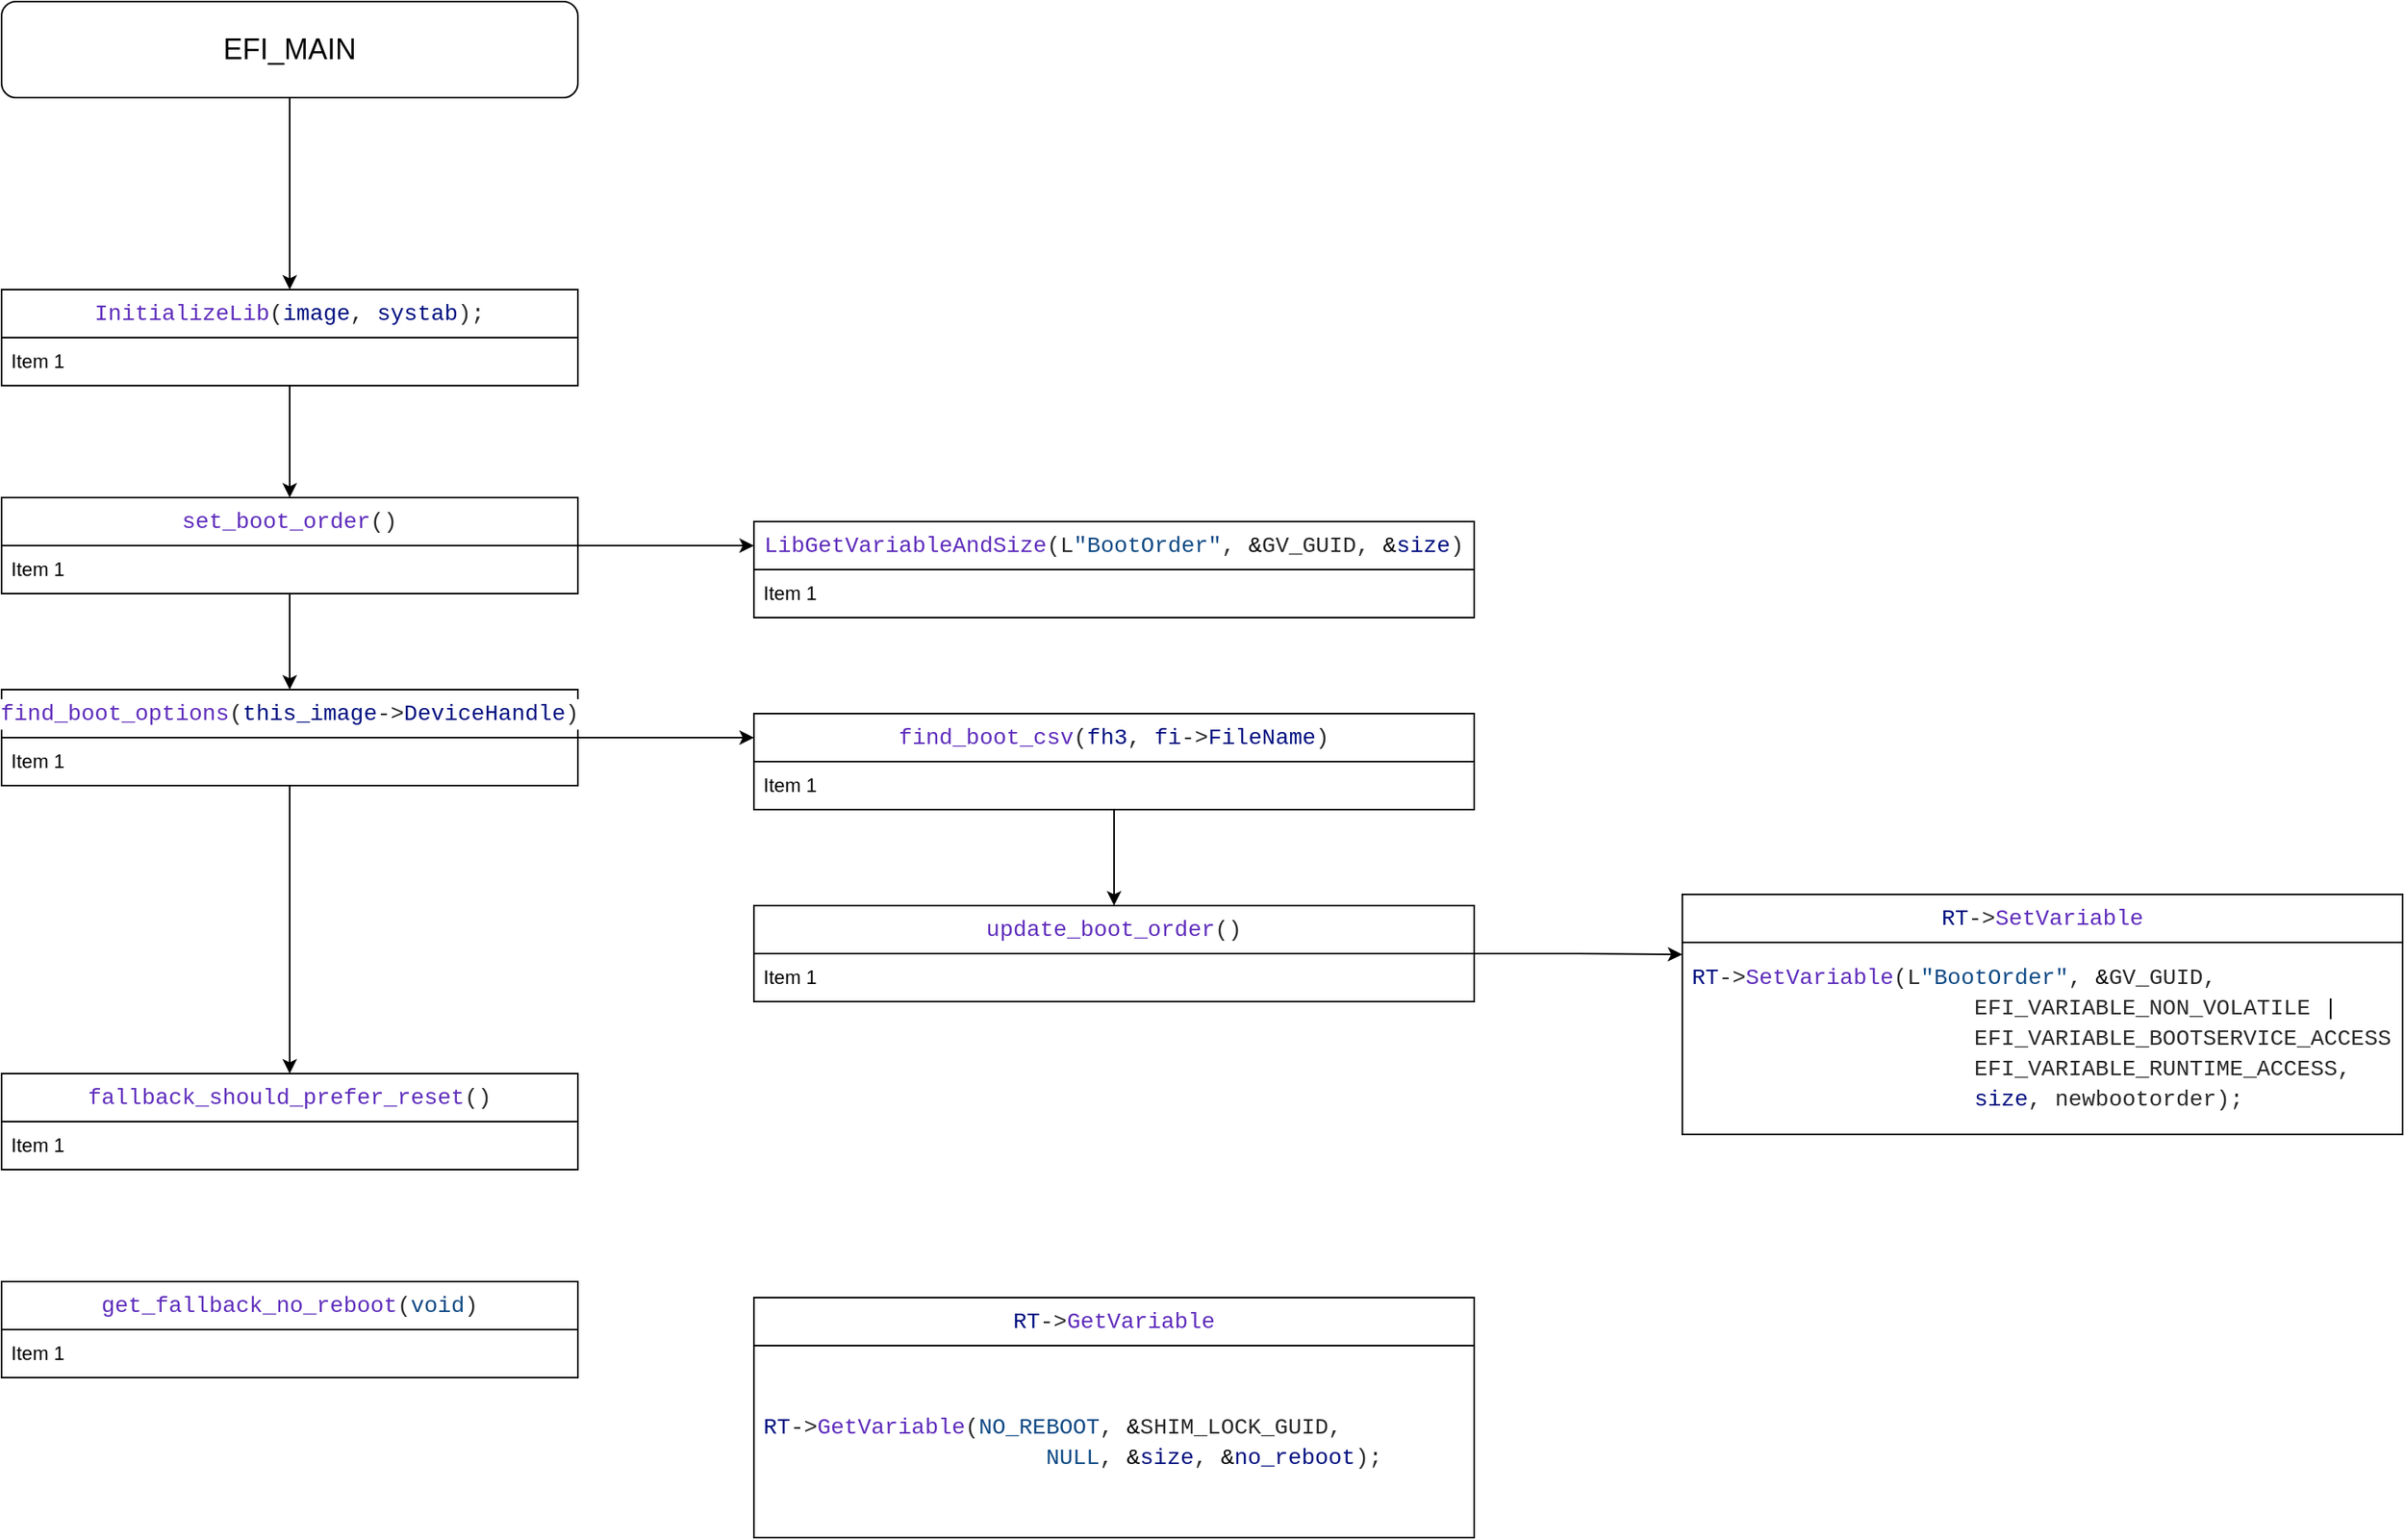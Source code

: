 <mxfile version="24.7.10">
  <diagram name="第 1 页" id="odYojHrCm0CmiDKPlOnr">
    <mxGraphModel dx="2074" dy="1106" grid="1" gridSize="10" guides="1" tooltips="1" connect="1" arrows="1" fold="1" page="1" pageScale="1" pageWidth="827" pageHeight="1169" math="0" shadow="0">
      <root>
        <mxCell id="0" />
        <mxCell id="1" parent="0" />
        <mxCell id="O0gO-bDfntE2QHHJFxez-18" style="edgeStyle=orthogonalEdgeStyle;rounded=0;orthogonalLoop=1;jettySize=auto;html=1;entryX=0.5;entryY=0;entryDx=0;entryDy=0;" edge="1" parent="1" source="O0gO-bDfntE2QHHJFxez-1" target="O0gO-bDfntE2QHHJFxez-2">
          <mxGeometry relative="1" as="geometry" />
        </mxCell>
        <mxCell id="O0gO-bDfntE2QHHJFxez-1" value="&lt;font style=&quot;font-size: 18px;&quot;&gt;EFI_MAIN&lt;/font&gt;" style="rounded=1;whiteSpace=wrap;html=1;" vertex="1" parent="1">
          <mxGeometry x="80" y="150" width="360" height="60" as="geometry" />
        </mxCell>
        <mxCell id="O0gO-bDfntE2QHHJFxez-19" style="edgeStyle=orthogonalEdgeStyle;rounded=0;orthogonalLoop=1;jettySize=auto;html=1;entryX=0.5;entryY=0;entryDx=0;entryDy=0;" edge="1" parent="1" source="O0gO-bDfntE2QHHJFxez-2" target="O0gO-bDfntE2QHHJFxez-6">
          <mxGeometry relative="1" as="geometry" />
        </mxCell>
        <mxCell id="O0gO-bDfntE2QHHJFxez-2" value="&lt;div style=&quot;color: rgb(41, 41, 41); background-color: rgb(255, 255, 255); font-family: Consolas, &amp;quot;Courier New&amp;quot;, monospace; font-size: 14px; line-height: 19px; white-space: pre;&quot;&gt;&lt;span style=&quot;color: #5e2cbc;&quot;&gt;InitializeLib&lt;/span&gt;(&lt;span style=&quot;color: #001080;&quot;&gt;image&lt;/span&gt;, &lt;span style=&quot;color: #001080;&quot;&gt;systab&lt;/span&gt;);&lt;/div&gt;" style="swimlane;fontStyle=0;childLayout=stackLayout;horizontal=1;startSize=30;horizontalStack=0;resizeParent=1;resizeParentMax=0;resizeLast=0;collapsible=1;marginBottom=0;whiteSpace=wrap;html=1;" vertex="1" parent="1">
          <mxGeometry x="80" y="330" width="360" height="60" as="geometry" />
        </mxCell>
        <mxCell id="O0gO-bDfntE2QHHJFxez-3" value="Item 1" style="text;strokeColor=none;fillColor=none;align=left;verticalAlign=middle;spacingLeft=4;spacingRight=4;overflow=hidden;points=[[0,0.5],[1,0.5]];portConstraint=eastwest;rotatable=0;whiteSpace=wrap;html=1;" vertex="1" parent="O0gO-bDfntE2QHHJFxez-2">
          <mxGeometry y="30" width="360" height="30" as="geometry" />
        </mxCell>
        <mxCell id="O0gO-bDfntE2QHHJFxez-20" style="edgeStyle=orthogonalEdgeStyle;rounded=0;orthogonalLoop=1;jettySize=auto;html=1;entryX=0.5;entryY=0;entryDx=0;entryDy=0;" edge="1" parent="1" source="O0gO-bDfntE2QHHJFxez-6" target="O0gO-bDfntE2QHHJFxez-8">
          <mxGeometry relative="1" as="geometry" />
        </mxCell>
        <mxCell id="O0gO-bDfntE2QHHJFxez-23" style="edgeStyle=orthogonalEdgeStyle;rounded=0;orthogonalLoop=1;jettySize=auto;html=1;entryX=0;entryY=0.25;entryDx=0;entryDy=0;" edge="1" parent="1" source="O0gO-bDfntE2QHHJFxez-6" target="O0gO-bDfntE2QHHJFxez-10">
          <mxGeometry relative="1" as="geometry" />
        </mxCell>
        <mxCell id="O0gO-bDfntE2QHHJFxez-6" value="&lt;div style=&quot;color: rgb(41, 41, 41); background-color: rgb(255, 255, 255); font-family: Consolas, &amp;quot;Courier New&amp;quot;, monospace; font-size: 14px; line-height: 19px; white-space: pre;&quot;&gt;&lt;div style=&quot;line-height: 19px;&quot;&gt;&lt;span style=&quot;color: #5e2cbc;&quot;&gt;set_boot_order&lt;/span&gt;()&lt;/div&gt;&lt;/div&gt;" style="swimlane;fontStyle=0;childLayout=stackLayout;horizontal=1;startSize=30;horizontalStack=0;resizeParent=1;resizeParentMax=0;resizeLast=0;collapsible=1;marginBottom=0;whiteSpace=wrap;html=1;" vertex="1" parent="1">
          <mxGeometry x="80" y="460" width="360" height="60" as="geometry" />
        </mxCell>
        <mxCell id="O0gO-bDfntE2QHHJFxez-7" value="Item 1" style="text;strokeColor=none;fillColor=none;align=left;verticalAlign=middle;spacingLeft=4;spacingRight=4;overflow=hidden;points=[[0,0.5],[1,0.5]];portConstraint=eastwest;rotatable=0;whiteSpace=wrap;html=1;" vertex="1" parent="O0gO-bDfntE2QHHJFxez-6">
          <mxGeometry y="30" width="360" height="30" as="geometry" />
        </mxCell>
        <mxCell id="O0gO-bDfntE2QHHJFxez-24" style="edgeStyle=orthogonalEdgeStyle;rounded=0;orthogonalLoop=1;jettySize=auto;html=1;entryX=0;entryY=0.25;entryDx=0;entryDy=0;" edge="1" parent="1" source="O0gO-bDfntE2QHHJFxez-8" target="O0gO-bDfntE2QHHJFxez-12">
          <mxGeometry relative="1" as="geometry" />
        </mxCell>
        <mxCell id="O0gO-bDfntE2QHHJFxez-33" style="edgeStyle=orthogonalEdgeStyle;rounded=0;orthogonalLoop=1;jettySize=auto;html=1;entryX=0.5;entryY=0;entryDx=0;entryDy=0;" edge="1" parent="1" source="O0gO-bDfntE2QHHJFxez-8" target="O0gO-bDfntE2QHHJFxez-27">
          <mxGeometry relative="1" as="geometry" />
        </mxCell>
        <mxCell id="O0gO-bDfntE2QHHJFxez-8" value="&lt;div style=&quot;color: rgb(41, 41, 41); background-color: rgb(255, 255, 255); font-family: Consolas, &amp;quot;Courier New&amp;quot;, monospace; font-size: 14px; line-height: 19px; white-space: pre;&quot;&gt;&lt;div style=&quot;line-height: 19px;&quot;&gt;&lt;div style=&quot;line-height: 19px;&quot;&gt;&lt;span style=&quot;color: #5e2cbc;&quot;&gt;find_boot_options&lt;/span&gt;(&lt;span style=&quot;color: #001080;&quot;&gt;this_image&lt;/span&gt;-&amp;gt;&lt;span style=&quot;color: #001080;&quot;&gt;DeviceHandle&lt;/span&gt;)&lt;/div&gt;&lt;/div&gt;&lt;/div&gt;" style="swimlane;fontStyle=0;childLayout=stackLayout;horizontal=1;startSize=30;horizontalStack=0;resizeParent=1;resizeParentMax=0;resizeLast=0;collapsible=1;marginBottom=0;whiteSpace=wrap;html=1;" vertex="1" parent="1">
          <mxGeometry x="80" y="580" width="360" height="60" as="geometry" />
        </mxCell>
        <mxCell id="O0gO-bDfntE2QHHJFxez-9" value="Item 1" style="text;strokeColor=none;fillColor=none;align=left;verticalAlign=middle;spacingLeft=4;spacingRight=4;overflow=hidden;points=[[0,0.5],[1,0.5]];portConstraint=eastwest;rotatable=0;whiteSpace=wrap;html=1;" vertex="1" parent="O0gO-bDfntE2QHHJFxez-8">
          <mxGeometry y="30" width="360" height="30" as="geometry" />
        </mxCell>
        <mxCell id="O0gO-bDfntE2QHHJFxez-10" value="&lt;div style=&quot;background-color: rgb(255, 255, 255); line-height: 19px;&quot;&gt;&lt;div style=&quot;line-height: 19px;&quot;&gt;&lt;div style=&quot;color: rgb(41, 41, 41); font-family: Consolas, &amp;quot;Courier New&amp;quot;, monospace; font-size: 14px; line-height: 19px; white-space: pre;&quot;&gt;&lt;span style=&quot;color: #5e2cbc;&quot;&gt;LibGetVariableAndSize&lt;/span&gt;(L&lt;span style=&quot;color: #0f4a85;&quot;&gt;&quot;BootOrder&quot;&lt;/span&gt;, &lt;span style=&quot;color: #000000;&quot;&gt;&amp;amp;&lt;/span&gt;GV_GUID, &lt;span style=&quot;color: #000000;&quot;&gt;&amp;amp;&lt;/span&gt;&lt;span style=&quot;color: #001080;&quot;&gt;size&lt;/span&gt;)&lt;/div&gt;&lt;/div&gt;&lt;/div&gt;" style="swimlane;fontStyle=0;childLayout=stackLayout;horizontal=1;startSize=30;horizontalStack=0;resizeParent=1;resizeParentMax=0;resizeLast=0;collapsible=1;marginBottom=0;whiteSpace=wrap;html=1;" vertex="1" parent="1">
          <mxGeometry x="550" y="475" width="450" height="60" as="geometry" />
        </mxCell>
        <mxCell id="O0gO-bDfntE2QHHJFxez-11" value="Item 1" style="text;strokeColor=none;fillColor=none;align=left;verticalAlign=middle;spacingLeft=4;spacingRight=4;overflow=hidden;points=[[0,0.5],[1,0.5]];portConstraint=eastwest;rotatable=0;whiteSpace=wrap;html=1;" vertex="1" parent="O0gO-bDfntE2QHHJFxez-10">
          <mxGeometry y="30" width="450" height="30" as="geometry" />
        </mxCell>
        <mxCell id="O0gO-bDfntE2QHHJFxez-25" style="edgeStyle=orthogonalEdgeStyle;rounded=0;orthogonalLoop=1;jettySize=auto;html=1;entryX=0.5;entryY=0;entryDx=0;entryDy=0;" edge="1" parent="1" source="O0gO-bDfntE2QHHJFxez-12" target="O0gO-bDfntE2QHHJFxez-14">
          <mxGeometry relative="1" as="geometry" />
        </mxCell>
        <mxCell id="O0gO-bDfntE2QHHJFxez-12" value="&lt;div style=&quot;background-color: rgb(255, 255, 255); line-height: 19px;&quot;&gt;&lt;div style=&quot;line-height: 19px;&quot;&gt;&lt;div style=&quot;color: rgb(41, 41, 41); font-family: Consolas, &amp;quot;Courier New&amp;quot;, monospace; font-size: 14px; line-height: 19px; white-space: pre;&quot;&gt;&lt;div style=&quot;line-height: 19px;&quot;&gt;&lt;span style=&quot;color: #5e2cbc;&quot;&gt;find_boot_csv&lt;/span&gt;(&lt;span style=&quot;color: #001080;&quot;&gt;fh3&lt;/span&gt;, &lt;span style=&quot;color: #001080;&quot;&gt;fi&lt;/span&gt;-&amp;gt;&lt;span style=&quot;color: #001080;&quot;&gt;FileName&lt;/span&gt;)&lt;/div&gt;&lt;/div&gt;&lt;/div&gt;&lt;/div&gt;" style="swimlane;fontStyle=0;childLayout=stackLayout;horizontal=1;startSize=30;horizontalStack=0;resizeParent=1;resizeParentMax=0;resizeLast=0;collapsible=1;marginBottom=0;whiteSpace=wrap;html=1;" vertex="1" parent="1">
          <mxGeometry x="550" y="595" width="450" height="60" as="geometry" />
        </mxCell>
        <mxCell id="O0gO-bDfntE2QHHJFxez-13" value="Item 1" style="text;strokeColor=none;fillColor=none;align=left;verticalAlign=middle;spacingLeft=4;spacingRight=4;overflow=hidden;points=[[0,0.5],[1,0.5]];portConstraint=eastwest;rotatable=0;whiteSpace=wrap;html=1;" vertex="1" parent="O0gO-bDfntE2QHHJFxez-12">
          <mxGeometry y="30" width="450" height="30" as="geometry" />
        </mxCell>
        <mxCell id="O0gO-bDfntE2QHHJFxez-26" style="edgeStyle=orthogonalEdgeStyle;rounded=0;orthogonalLoop=1;jettySize=auto;html=1;entryX=0;entryY=0.25;entryDx=0;entryDy=0;" edge="1" parent="1" source="O0gO-bDfntE2QHHJFxez-14" target="O0gO-bDfntE2QHHJFxez-16">
          <mxGeometry relative="1" as="geometry" />
        </mxCell>
        <mxCell id="O0gO-bDfntE2QHHJFxez-14" value="&lt;div style=&quot;background-color: rgb(255, 255, 255); line-height: 19px;&quot;&gt;&lt;div style=&quot;line-height: 19px;&quot;&gt;&lt;div style=&quot;color: rgb(41, 41, 41); font-family: Consolas, &amp;quot;Courier New&amp;quot;, monospace; font-size: 14px; line-height: 19px; white-space: pre;&quot;&gt;&lt;div style=&quot;line-height: 19px;&quot;&gt;&lt;div style=&quot;line-height: 19px;&quot;&gt;&lt;span style=&quot;color: #5e2cbc;&quot;&gt;update_boot_order&lt;/span&gt;()&lt;/div&gt;&lt;/div&gt;&lt;/div&gt;&lt;/div&gt;&lt;/div&gt;" style="swimlane;fontStyle=0;childLayout=stackLayout;horizontal=1;startSize=30;horizontalStack=0;resizeParent=1;resizeParentMax=0;resizeLast=0;collapsible=1;marginBottom=0;whiteSpace=wrap;html=1;" vertex="1" parent="1">
          <mxGeometry x="550" y="715" width="450" height="60" as="geometry" />
        </mxCell>
        <mxCell id="O0gO-bDfntE2QHHJFxez-15" value="Item 1" style="text;strokeColor=none;fillColor=none;align=left;verticalAlign=middle;spacingLeft=4;spacingRight=4;overflow=hidden;points=[[0,0.5],[1,0.5]];portConstraint=eastwest;rotatable=0;whiteSpace=wrap;html=1;" vertex="1" parent="O0gO-bDfntE2QHHJFxez-14">
          <mxGeometry y="30" width="450" height="30" as="geometry" />
        </mxCell>
        <mxCell id="O0gO-bDfntE2QHHJFxez-16" value="&lt;div style=&quot;background-color: rgb(255, 255, 255); line-height: 19px;&quot;&gt;&lt;div style=&quot;line-height: 19px;&quot;&gt;&lt;div style=&quot;color: rgb(41, 41, 41); font-family: Consolas, &amp;quot;Courier New&amp;quot;, monospace; font-size: 14px; line-height: 19px; white-space: pre;&quot;&gt;&lt;div style=&quot;line-height: 19px;&quot;&gt;&lt;div style=&quot;line-height: 19px;&quot;&gt;&lt;div style=&quot;line-height: 19px;&quot;&gt;&lt;span style=&quot;color: #001080;&quot;&gt;RT&lt;/span&gt;-&amp;gt;&lt;span style=&quot;color: #5e2cbc;&quot;&gt;SetVariable&lt;/span&gt;&lt;/div&gt;&lt;/div&gt;&lt;/div&gt;&lt;/div&gt;&lt;/div&gt;&lt;/div&gt;" style="swimlane;fontStyle=0;childLayout=stackLayout;horizontal=1;startSize=30;horizontalStack=0;resizeParent=1;resizeParentMax=0;resizeLast=0;collapsible=1;marginBottom=0;whiteSpace=wrap;html=1;" vertex="1" parent="1">
          <mxGeometry x="1130" y="708" width="450" height="150" as="geometry" />
        </mxCell>
        <mxCell id="O0gO-bDfntE2QHHJFxez-17" value="&lt;div style=&quot;color: rgb(41, 41, 41); background-color: rgb(255, 255, 255); font-family: Consolas, &amp;quot;Courier New&amp;quot;, monospace; font-size: 14px; line-height: 19px; white-space: pre;&quot;&gt;&lt;div&gt;&lt;span style=&quot;color: #001080;&quot;&gt;RT&lt;/span&gt;-&amp;gt;&lt;span style=&quot;color: #5e2cbc;&quot;&gt;SetVariable&lt;/span&gt;(L&lt;span style=&quot;color: #0f4a85;&quot;&gt;&quot;BootOrder&quot;&lt;/span&gt;, &lt;span style=&quot;color: #000000;&quot;&gt;&amp;amp;&lt;/span&gt;GV_GUID,&lt;/div&gt;&lt;div&gt;&amp;nbsp; &amp;nbsp; &amp;nbsp; &amp;nbsp; &amp;nbsp; &amp;nbsp; &amp;nbsp; &amp;nbsp; &amp;nbsp; &amp;nbsp; &amp;nbsp;EFI_VARIABLE_NON_VOLATILE &lt;span style=&quot;color: #000000;&quot;&gt;|&lt;/span&gt;&lt;/div&gt;&lt;div&gt;&amp;nbsp; &amp;nbsp; &amp;nbsp; &amp;nbsp; &amp;nbsp; &amp;nbsp; &amp;nbsp; &amp;nbsp; &amp;nbsp; &amp;nbsp; &amp;nbsp;EFI_VARIABLE_BOOTSERVICE_ACCESS &lt;span style=&quot;color: #000000;&quot;&gt;|&lt;/span&gt;&lt;/div&gt;&lt;div&gt;&amp;nbsp; &amp;nbsp; &amp;nbsp; &amp;nbsp; &amp;nbsp; &amp;nbsp; &amp;nbsp; &amp;nbsp; &amp;nbsp; &amp;nbsp; &amp;nbsp;EFI_VARIABLE_RUNTIME_ACCESS,&lt;/div&gt;&lt;div&gt;&amp;nbsp; &amp;nbsp; &amp;nbsp; &amp;nbsp; &amp;nbsp; &amp;nbsp; &amp;nbsp; &amp;nbsp; &amp;nbsp; &amp;nbsp; &amp;nbsp;&lt;span style=&quot;color: #001080;&quot;&gt;size&lt;/span&gt;, newbootorder);&lt;/div&gt;&lt;/div&gt;" style="text;strokeColor=none;fillColor=none;align=left;verticalAlign=middle;spacingLeft=4;spacingRight=4;overflow=hidden;points=[[0,0.5],[1,0.5]];portConstraint=eastwest;rotatable=0;whiteSpace=wrap;html=1;" vertex="1" parent="O0gO-bDfntE2QHHJFxez-16">
          <mxGeometry y="30" width="450" height="120" as="geometry" />
        </mxCell>
        <mxCell id="O0gO-bDfntE2QHHJFxez-27" value="&lt;div style=&quot;color: rgb(41, 41, 41); background-color: rgb(255, 255, 255); font-family: Consolas, &amp;quot;Courier New&amp;quot;, monospace; font-size: 14px; line-height: 19px; white-space: pre;&quot;&gt;&lt;div style=&quot;line-height: 19px;&quot;&gt;&lt;div style=&quot;line-height: 19px;&quot;&gt;&lt;div style=&quot;line-height: 19px;&quot;&gt;&lt;span style=&quot;color: #5e2cbc;&quot;&gt;fallback_should_prefer_reset&lt;/span&gt;()&lt;/div&gt;&lt;/div&gt;&lt;/div&gt;&lt;/div&gt;" style="swimlane;fontStyle=0;childLayout=stackLayout;horizontal=1;startSize=30;horizontalStack=0;resizeParent=1;resizeParentMax=0;resizeLast=0;collapsible=1;marginBottom=0;whiteSpace=wrap;html=1;" vertex="1" parent="1">
          <mxGeometry x="80" y="820" width="360" height="60" as="geometry" />
        </mxCell>
        <mxCell id="O0gO-bDfntE2QHHJFxez-28" value="Item 1" style="text;strokeColor=none;fillColor=none;align=left;verticalAlign=middle;spacingLeft=4;spacingRight=4;overflow=hidden;points=[[0,0.5],[1,0.5]];portConstraint=eastwest;rotatable=0;whiteSpace=wrap;html=1;" vertex="1" parent="O0gO-bDfntE2QHHJFxez-27">
          <mxGeometry y="30" width="360" height="30" as="geometry" />
        </mxCell>
        <mxCell id="O0gO-bDfntE2QHHJFxez-29" value="&lt;div style=&quot;color: rgb(41, 41, 41); background-color: rgb(255, 255, 255); font-family: Consolas, &amp;quot;Courier New&amp;quot;, monospace; font-size: 14px; line-height: 19px; white-space: pre;&quot;&gt;&lt;div style=&quot;line-height: 19px;&quot;&gt;&lt;div style=&quot;line-height: 19px;&quot;&gt;&lt;div style=&quot;line-height: 19px;&quot;&gt;&lt;div style=&quot;line-height: 19px;&quot;&gt;&lt;span style=&quot;color: #5e2cbc;&quot;&gt;get_fallback_no_reboot&lt;/span&gt;(&lt;span style=&quot;color: #0f4a85;&quot;&gt;void&lt;/span&gt;)&lt;/div&gt;&lt;/div&gt;&lt;/div&gt;&lt;/div&gt;&lt;/div&gt;" style="swimlane;fontStyle=0;childLayout=stackLayout;horizontal=1;startSize=30;horizontalStack=0;resizeParent=1;resizeParentMax=0;resizeLast=0;collapsible=1;marginBottom=0;whiteSpace=wrap;html=1;" vertex="1" parent="1">
          <mxGeometry x="80" y="950" width="360" height="60" as="geometry" />
        </mxCell>
        <mxCell id="O0gO-bDfntE2QHHJFxez-30" value="Item 1" style="text;strokeColor=none;fillColor=none;align=left;verticalAlign=middle;spacingLeft=4;spacingRight=4;overflow=hidden;points=[[0,0.5],[1,0.5]];portConstraint=eastwest;rotatable=0;whiteSpace=wrap;html=1;" vertex="1" parent="O0gO-bDfntE2QHHJFxez-29">
          <mxGeometry y="30" width="360" height="30" as="geometry" />
        </mxCell>
        <mxCell id="O0gO-bDfntE2QHHJFxez-31" value="&lt;div style=&quot;background-color: rgb(255, 255, 255); line-height: 19px;&quot;&gt;&lt;div style=&quot;line-height: 19px;&quot;&gt;&lt;div style=&quot;color: rgb(41, 41, 41); font-family: Consolas, &amp;quot;Courier New&amp;quot;, monospace; font-size: 14px; line-height: 19px; white-space: pre;&quot;&gt;&lt;div style=&quot;line-height: 19px;&quot;&gt;&lt;div style=&quot;line-height: 19px;&quot;&gt;&lt;div style=&quot;line-height: 19px;&quot;&gt;&lt;span style=&quot;color: #001080;&quot;&gt;RT&lt;/span&gt;-&amp;gt;&lt;span style=&quot;color: rgb(94, 44, 188);&quot;&gt;GetVariable&lt;/span&gt;&lt;/div&gt;&lt;/div&gt;&lt;/div&gt;&lt;/div&gt;&lt;/div&gt;&lt;/div&gt;" style="swimlane;fontStyle=0;childLayout=stackLayout;horizontal=1;startSize=30;horizontalStack=0;resizeParent=1;resizeParentMax=0;resizeLast=0;collapsible=1;marginBottom=0;whiteSpace=wrap;html=1;" vertex="1" parent="1">
          <mxGeometry x="550" y="960" width="450" height="150" as="geometry" />
        </mxCell>
        <mxCell id="O0gO-bDfntE2QHHJFxez-32" value="&lt;div style=&quot;color: rgb(41, 41, 41); background-color: rgb(255, 255, 255); font-family: Consolas, &amp;quot;Courier New&amp;quot;, monospace; font-size: 14px; line-height: 19px; white-space: pre;&quot;&gt;&lt;div style=&quot;line-height: 19px;&quot;&gt;&lt;div style=&quot;line-height: 19px;&quot;&gt;&lt;div&gt;&lt;span style=&quot;color: #001080;&quot;&gt;RT&lt;/span&gt;-&amp;gt;&lt;span style=&quot;color: #5e2cbc;&quot;&gt;GetVariable&lt;/span&gt;(&lt;span style=&quot;color: #0f4a85;&quot;&gt;NO_REBOOT&lt;/span&gt;, &lt;span style=&quot;color: #000000;&quot;&gt;&amp;amp;&lt;/span&gt;SHIM_LOCK_GUID,&lt;/div&gt;&lt;div&gt;&amp;nbsp; &amp;nbsp; &amp;nbsp; &amp;nbsp; &amp;nbsp; &amp;nbsp; &amp;nbsp; &amp;nbsp; &amp;nbsp; &amp;nbsp; &amp;nbsp;&lt;span style=&quot;color: #0f4a85;&quot;&gt;NULL&lt;/span&gt;, &lt;span style=&quot;color: #000000;&quot;&gt;&amp;amp;&lt;/span&gt;&lt;span style=&quot;color: #001080;&quot;&gt;size&lt;/span&gt;, &lt;span style=&quot;color: #000000;&quot;&gt;&amp;amp;&lt;/span&gt;&lt;span style=&quot;color: #001080;&quot;&gt;no_reboot&lt;/span&gt;);&lt;/div&gt;&lt;/div&gt;&lt;/div&gt;&lt;/div&gt;" style="text;strokeColor=none;fillColor=none;align=left;verticalAlign=middle;spacingLeft=4;spacingRight=4;overflow=hidden;points=[[0,0.5],[1,0.5]];portConstraint=eastwest;rotatable=0;whiteSpace=wrap;html=1;" vertex="1" parent="O0gO-bDfntE2QHHJFxez-31">
          <mxGeometry y="30" width="450" height="120" as="geometry" />
        </mxCell>
      </root>
    </mxGraphModel>
  </diagram>
</mxfile>
